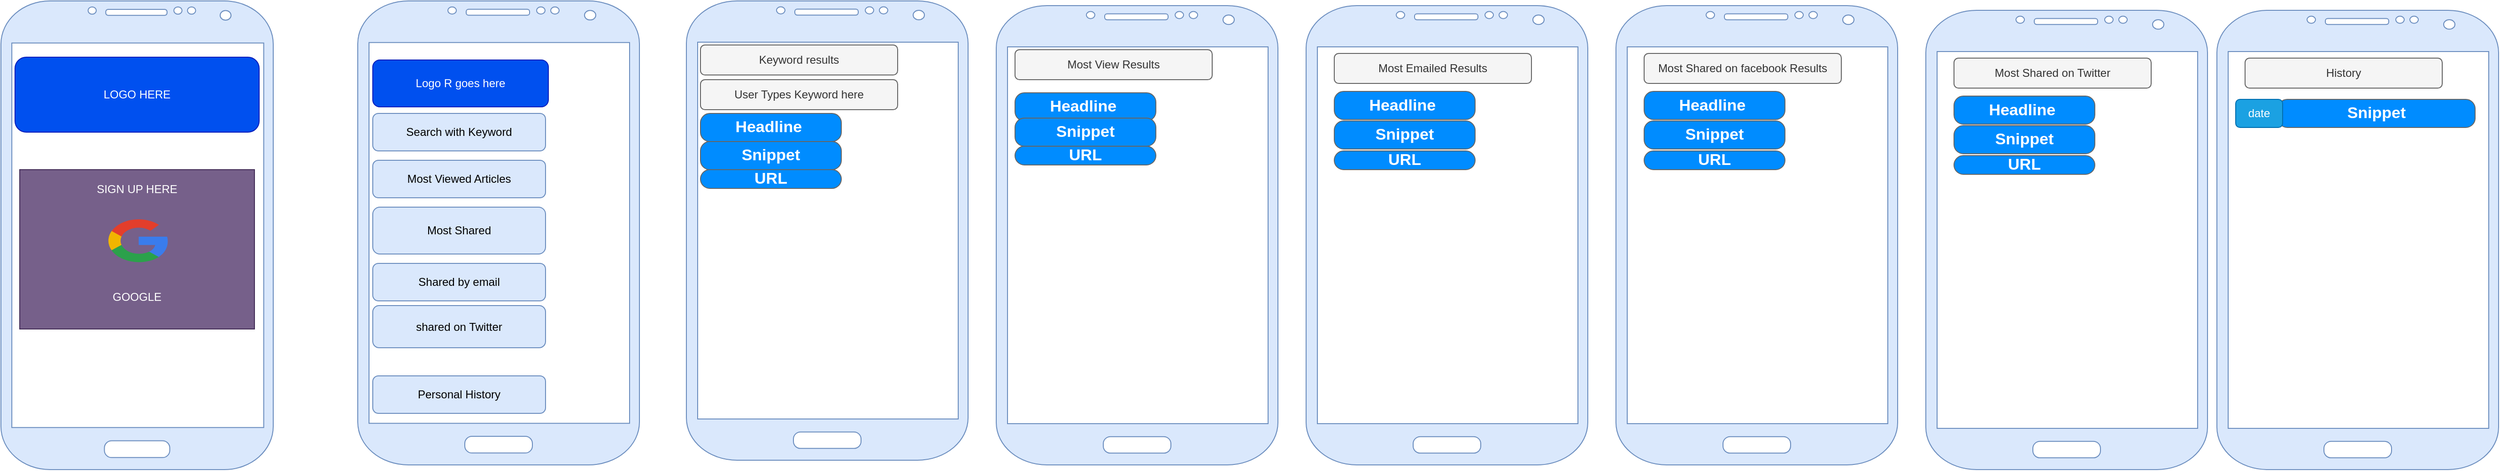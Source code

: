 <mxfile version="10.5.8" type="github"><diagram id="GQ2IxhUwB_cvrgjPhTS-" name="Page-1"><mxGraphModel dx="1074" dy="567" grid="1" gridSize="10" guides="1" tooltips="1" connect="1" arrows="1" fold="1" page="1" pageScale="1" pageWidth="850" pageHeight="1100" math="0" shadow="0"><root><mxCell id="0"/><mxCell id="1" parent="0"/><mxCell id="2MNcRia2zN43_j6pel_x-1" value="" style="verticalLabelPosition=bottom;verticalAlign=top;html=1;shadow=0;dashed=0;strokeWidth=1;shape=mxgraph.android.phone2;fillColor=#dae8fc;strokeColor=#6c8ebf;" parent="1" vertex="1"><mxGeometry x="20" y="20" width="290" height="500" as="geometry"/></mxCell><mxCell id="2MNcRia2zN43_j6pel_x-2" value="LOGO HERE" style="rounded=1;whiteSpace=wrap;html=1;fillColor=#0050ef;strokeColor=#001DBC;fontColor=#ffffff;" parent="1" vertex="1"><mxGeometry x="35" y="80" width="260" height="80" as="geometry"/></mxCell><mxCell id="2MNcRia2zN43_j6pel_x-4" value="SIGN UP HERE&lt;br&gt;&lt;br&gt;&lt;br&gt;&lt;br&gt;&lt;br&gt;&lt;br&gt;&lt;br&gt;&lt;br&gt;GOOGLE&lt;br&gt;&lt;br&gt;" style="rounded=0;whiteSpace=wrap;html=1;fillColor=#76608a;strokeColor=#432D57;fontColor=#ffffff;" parent="1" vertex="1"><mxGeometry x="40" y="200" width="250" height="170" as="geometry"/></mxCell><mxCell id="2MNcRia2zN43_j6pel_x-6" value="" style="verticalLabelPosition=bottom;verticalAlign=top;html=1;shadow=0;dashed=0;strokeWidth=1;shape=mxgraph.android.phone2;fillColor=#dae8fc;strokeColor=#6c8ebf;" parent="1" vertex="1"><mxGeometry x="400" y="20" width="300" height="495" as="geometry"/></mxCell><mxCell id="2MNcRia2zN43_j6pel_x-16" value="Search with Keyword" style="rounded=1;whiteSpace=wrap;html=1;fillColor=#dae8fc;strokeColor=#6c8ebf;" parent="1" vertex="1"><mxGeometry x="416" y="140" width="184" height="40" as="geometry"/></mxCell><mxCell id="2MNcRia2zN43_j6pel_x-17" value="Most Viewed Articles" style="rounded=1;whiteSpace=wrap;html=1;fillColor=#dae8fc;strokeColor=#6c8ebf;" parent="1" vertex="1"><mxGeometry x="416" y="190" width="184" height="40" as="geometry"/></mxCell><mxCell id="2MNcRia2zN43_j6pel_x-18" value="Logo R goes here" style="rounded=1;whiteSpace=wrap;html=1;fillColor=#0050ef;strokeColor=#001DBC;fontColor=#ffffff;" parent="1" vertex="1"><mxGeometry x="416" y="83" width="187" height="50" as="geometry"/></mxCell><mxCell id="2MNcRia2zN43_j6pel_x-19" value="" style="verticalLabelPosition=bottom;verticalAlign=top;html=1;shadow=0;dashed=0;strokeWidth=1;shape=mxgraph.android.phone2;fillColor=#dae8fc;strokeColor=#6c8ebf;" parent="1" vertex="1"><mxGeometry x="750" y="20" width="300" height="490" as="geometry"/></mxCell><mxCell id="2MNcRia2zN43_j6pel_x-20" value="Personal History" style="rounded=1;whiteSpace=wrap;html=1;fillColor=#dae8fc;strokeColor=#6c8ebf;" parent="1" vertex="1"><mxGeometry x="416" y="420" width="184" height="40" as="geometry"/></mxCell><mxCell id="2MNcRia2zN43_j6pel_x-21" value="Keyword results" style="rounded=1;whiteSpace=wrap;html=1;fillColor=#f5f5f5;strokeColor=#666666;fontColor=#333333;" parent="1" vertex="1"><mxGeometry x="765" y="67" width="210" height="32" as="geometry"/></mxCell><mxCell id="2MNcRia2zN43_j6pel_x-24" value="Headline&amp;nbsp;" style="strokeWidth=1;shadow=0;dashed=0;align=center;html=1;shape=mxgraph.mockup.buttons.button;strokeColor=#666666;fontColor=#ffffff;mainText=;buttonStyle=round;fontSize=17;fontStyle=1;fillColor=#008cff;whiteSpace=wrap;" parent="1" vertex="1"><mxGeometry x="765" y="140" width="150" height="30" as="geometry"/></mxCell><mxCell id="2MNcRia2zN43_j6pel_x-25" value="Snippet" style="strokeWidth=1;shadow=0;dashed=0;align=center;html=1;shape=mxgraph.mockup.buttons.button;strokeColor=#666666;fontColor=#ffffff;mainText=;buttonStyle=round;fontSize=17;fontStyle=1;fillColor=#008cff;whiteSpace=wrap;" parent="1" vertex="1"><mxGeometry x="765" y="170" width="150" height="30" as="geometry"/></mxCell><mxCell id="2MNcRia2zN43_j6pel_x-26" value="URL" style="strokeWidth=1;shadow=0;dashed=0;align=center;html=1;shape=mxgraph.mockup.buttons.button;strokeColor=#666666;fontColor=#ffffff;mainText=;buttonStyle=round;fontSize=17;fontStyle=1;fillColor=#008cff;whiteSpace=wrap;" parent="1" vertex="1"><mxGeometry x="765" y="200" width="150" height="20" as="geometry"/></mxCell><mxCell id="-n0FD6R2Hw9zVLbW0PKk-3" value="Most Shared" style="rounded=1;whiteSpace=wrap;html=1;fillColor=#dae8fc;strokeColor=#6c8ebf;" parent="1" vertex="1"><mxGeometry x="416" y="240" width="184" height="50" as="geometry"/></mxCell><mxCell id="-n0FD6R2Hw9zVLbW0PKk-4" value="Shared by email" style="rounded=1;whiteSpace=wrap;html=1;fillColor=#dae8fc;strokeColor=#6c8ebf;" parent="1" vertex="1"><mxGeometry x="416" y="300" width="184" height="40" as="geometry"/></mxCell><mxCell id="-n0FD6R2Hw9zVLbW0PKk-5" value="shared on Twitter" style="rounded=1;whiteSpace=wrap;html=1;fillColor=#dae8fc;strokeColor=#6c8ebf;" parent="1" vertex="1"><mxGeometry x="416" y="345" width="184" height="45" as="geometry"/></mxCell><mxCell id="-n0FD6R2Hw9zVLbW0PKk-7" value="User Types Keyword here" style="rounded=1;whiteSpace=wrap;html=1;fillColor=#f5f5f5;strokeColor=#666666;fontColor=#333333;" parent="1" vertex="1"><mxGeometry x="765" y="104" width="210" height="32" as="geometry"/></mxCell><mxCell id="-n0FD6R2Hw9zVLbW0PKk-8" value="" style="dashed=0;outlineConnect=0;html=1;align=center;labelPosition=center;verticalLabelPosition=bottom;verticalAlign=top;shape=mxgraph.weblogos.google" parent="1" vertex="1"><mxGeometry x="133" y="251" width="65" height="49" as="geometry"/></mxCell><mxCell id="-n0FD6R2Hw9zVLbW0PKk-10" value="" style="verticalLabelPosition=bottom;verticalAlign=top;html=1;shadow=0;dashed=0;strokeWidth=1;shape=mxgraph.android.phone2;fillColor=#dae8fc;strokeColor=#6c8ebf;" parent="1" vertex="1"><mxGeometry x="1080" y="25" width="300" height="490" as="geometry"/></mxCell><mxCell id="-n0FD6R2Hw9zVLbW0PKk-11" value="Most View Results" style="rounded=1;whiteSpace=wrap;html=1;fillColor=#f5f5f5;strokeColor=#666666;fontColor=#333333;" parent="1" vertex="1"><mxGeometry x="1100" y="72" width="210" height="32" as="geometry"/></mxCell><mxCell id="-n0FD6R2Hw9zVLbW0PKk-12" value="Headline&amp;nbsp;" style="strokeWidth=1;shadow=0;dashed=0;align=center;html=1;shape=mxgraph.mockup.buttons.button;strokeColor=#666666;fontColor=#ffffff;mainText=;buttonStyle=round;fontSize=17;fontStyle=1;fillColor=#008cff;whiteSpace=wrap;" parent="1" vertex="1"><mxGeometry x="1100" y="118" width="150" height="30" as="geometry"/></mxCell><mxCell id="-n0FD6R2Hw9zVLbW0PKk-13" value="Snippet" style="strokeWidth=1;shadow=0;dashed=0;align=center;html=1;shape=mxgraph.mockup.buttons.button;strokeColor=#666666;fontColor=#ffffff;mainText=;buttonStyle=round;fontSize=17;fontStyle=1;fillColor=#008cff;whiteSpace=wrap;" parent="1" vertex="1"><mxGeometry x="1100" y="145" width="150" height="30" as="geometry"/></mxCell><mxCell id="-n0FD6R2Hw9zVLbW0PKk-14" value="URL" style="strokeWidth=1;shadow=0;dashed=0;align=center;html=1;shape=mxgraph.mockup.buttons.button;strokeColor=#666666;fontColor=#ffffff;mainText=;buttonStyle=round;fontSize=17;fontStyle=1;fillColor=#008cff;whiteSpace=wrap;" parent="1" vertex="1"><mxGeometry x="1100" y="175" width="150" height="20" as="geometry"/></mxCell><mxCell id="-n0FD6R2Hw9zVLbW0PKk-16" value="" style="verticalLabelPosition=bottom;verticalAlign=top;html=1;shadow=0;dashed=0;strokeWidth=1;shape=mxgraph.android.phone2;fillColor=#dae8fc;strokeColor=#6c8ebf;" parent="1" vertex="1"><mxGeometry x="1410" y="25" width="300" height="490" as="geometry"/></mxCell><mxCell id="-n0FD6R2Hw9zVLbW0PKk-17" value="Most Emailed Results" style="rounded=1;whiteSpace=wrap;html=1;fillColor=#f5f5f5;strokeColor=#666666;fontColor=#333333;" parent="1" vertex="1"><mxGeometry x="1440" y="76" width="210" height="32" as="geometry"/></mxCell><mxCell id="-n0FD6R2Hw9zVLbW0PKk-18" value="Headline&amp;nbsp;" style="strokeWidth=1;shadow=0;dashed=0;align=center;html=1;shape=mxgraph.mockup.buttons.button;strokeColor=#666666;fontColor=#ffffff;mainText=;buttonStyle=round;fontSize=17;fontStyle=1;fillColor=#008cff;whiteSpace=wrap;" parent="1" vertex="1"><mxGeometry x="1440" y="116.5" width="150" height="30" as="geometry"/></mxCell><mxCell id="-n0FD6R2Hw9zVLbW0PKk-19" value="Snippet" style="strokeWidth=1;shadow=0;dashed=0;align=center;html=1;shape=mxgraph.mockup.buttons.button;strokeColor=#666666;fontColor=#ffffff;mainText=;buttonStyle=round;fontSize=17;fontStyle=1;fillColor=#008cff;whiteSpace=wrap;" parent="1" vertex="1"><mxGeometry x="1440" y="148" width="150" height="30" as="geometry"/></mxCell><mxCell id="-n0FD6R2Hw9zVLbW0PKk-20" value="URL" style="strokeWidth=1;shadow=0;dashed=0;align=center;html=1;shape=mxgraph.mockup.buttons.button;strokeColor=#666666;fontColor=#ffffff;mainText=;buttonStyle=round;fontSize=17;fontStyle=1;fillColor=#008cff;whiteSpace=wrap;" parent="1" vertex="1"><mxGeometry x="1440" y="180" width="150" height="20" as="geometry"/></mxCell><mxCell id="-n0FD6R2Hw9zVLbW0PKk-22" value="" style="verticalLabelPosition=bottom;verticalAlign=top;html=1;shadow=0;dashed=0;strokeWidth=1;shape=mxgraph.android.phone2;fillColor=#dae8fc;strokeColor=#6c8ebf;" parent="1" vertex="1"><mxGeometry x="1740" y="25" width="300" height="490" as="geometry"/></mxCell><mxCell id="-n0FD6R2Hw9zVLbW0PKk-23" value="Most Shared on facebook Results" style="rounded=1;whiteSpace=wrap;html=1;fillColor=#f5f5f5;strokeColor=#666666;fontColor=#333333;" parent="1" vertex="1"><mxGeometry x="1770" y="76" width="210" height="32" as="geometry"/></mxCell><mxCell id="-n0FD6R2Hw9zVLbW0PKk-24" value="Headline&amp;nbsp;" style="strokeWidth=1;shadow=0;dashed=0;align=center;html=1;shape=mxgraph.mockup.buttons.button;strokeColor=#666666;fontColor=#ffffff;mainText=;buttonStyle=round;fontSize=17;fontStyle=1;fillColor=#008cff;whiteSpace=wrap;" parent="1" vertex="1"><mxGeometry x="1770" y="116.5" width="150" height="30" as="geometry"/></mxCell><mxCell id="-n0FD6R2Hw9zVLbW0PKk-25" value="Snippet" style="strokeWidth=1;shadow=0;dashed=0;align=center;html=1;shape=mxgraph.mockup.buttons.button;strokeColor=#666666;fontColor=#ffffff;mainText=;buttonStyle=round;fontSize=17;fontStyle=1;fillColor=#008cff;whiteSpace=wrap;" parent="1" vertex="1"><mxGeometry x="1770" y="148" width="150" height="30" as="geometry"/></mxCell><mxCell id="-n0FD6R2Hw9zVLbW0PKk-26" value="URL" style="strokeWidth=1;shadow=0;dashed=0;align=center;html=1;shape=mxgraph.mockup.buttons.button;strokeColor=#666666;fontColor=#ffffff;mainText=;buttonStyle=round;fontSize=17;fontStyle=1;fillColor=#008cff;whiteSpace=wrap;" parent="1" vertex="1"><mxGeometry x="1770" y="180" width="150" height="20" as="geometry"/></mxCell><mxCell id="-n0FD6R2Hw9zVLbW0PKk-27" value="" style="verticalLabelPosition=bottom;verticalAlign=top;html=1;shadow=0;dashed=0;strokeWidth=1;shape=mxgraph.android.phone2;fillColor=#dae8fc;strokeColor=#6c8ebf;" parent="1" vertex="1"><mxGeometry x="2070" y="30" width="300" height="490" as="geometry"/></mxCell><mxCell id="-n0FD6R2Hw9zVLbW0PKk-28" value="Most Shared on Twitter" style="rounded=1;whiteSpace=wrap;html=1;fillColor=#f5f5f5;strokeColor=#666666;fontColor=#333333;" parent="1" vertex="1"><mxGeometry x="2100" y="81" width="210" height="32" as="geometry"/></mxCell><mxCell id="-n0FD6R2Hw9zVLbW0PKk-29" value="Headline&amp;nbsp;" style="strokeWidth=1;shadow=0;dashed=0;align=center;html=1;shape=mxgraph.mockup.buttons.button;strokeColor=#666666;fontColor=#ffffff;mainText=;buttonStyle=round;fontSize=17;fontStyle=1;fillColor=#008cff;whiteSpace=wrap;" parent="1" vertex="1"><mxGeometry x="2100" y="121.5" width="150" height="30" as="geometry"/></mxCell><mxCell id="-n0FD6R2Hw9zVLbW0PKk-30" value="Snippet" style="strokeWidth=1;shadow=0;dashed=0;align=center;html=1;shape=mxgraph.mockup.buttons.button;strokeColor=#666666;fontColor=#ffffff;mainText=;buttonStyle=round;fontSize=17;fontStyle=1;fillColor=#008cff;whiteSpace=wrap;" parent="1" vertex="1"><mxGeometry x="2100" y="153" width="150" height="30" as="geometry"/></mxCell><mxCell id="-n0FD6R2Hw9zVLbW0PKk-31" value="URL" style="strokeWidth=1;shadow=0;dashed=0;align=center;html=1;shape=mxgraph.mockup.buttons.button;strokeColor=#666666;fontColor=#ffffff;mainText=;buttonStyle=round;fontSize=17;fontStyle=1;fillColor=#008cff;whiteSpace=wrap;" parent="1" vertex="1"><mxGeometry x="2100" y="185" width="150" height="20" as="geometry"/></mxCell><mxCell id="-n0FD6R2Hw9zVLbW0PKk-32" value="" style="verticalLabelPosition=bottom;verticalAlign=top;html=1;shadow=0;dashed=0;strokeWidth=1;shape=mxgraph.android.phone2;fillColor=#dae8fc;strokeColor=#6c8ebf;" parent="1" vertex="1"><mxGeometry x="2380" y="30" width="300" height="490" as="geometry"/></mxCell><mxCell id="-n0FD6R2Hw9zVLbW0PKk-33" value="History" style="rounded=1;whiteSpace=wrap;html=1;fillColor=#f5f5f5;strokeColor=#666666;fontColor=#333333;" parent="1" vertex="1"><mxGeometry x="2410" y="81" width="210" height="32" as="geometry"/></mxCell><mxCell id="-n0FD6R2Hw9zVLbW0PKk-35" value="Snippet" style="strokeWidth=1;shadow=0;dashed=0;align=center;html=1;shape=mxgraph.mockup.buttons.button;strokeColor=#666666;fontColor=#ffffff;mainText=;buttonStyle=round;fontSize=17;fontStyle=1;fillColor=#008cff;whiteSpace=wrap;" parent="1" vertex="1"><mxGeometry x="2445" y="125" width="210" height="30" as="geometry"/></mxCell><mxCell id="-n0FD6R2Hw9zVLbW0PKk-37" value="date" style="rounded=1;whiteSpace=wrap;html=1;fillColor=#1ba1e2;strokeColor=#006EAF;fontColor=#ffffff;" parent="1" vertex="1"><mxGeometry x="2400" y="125" width="50" height="30" as="geometry"/></mxCell></root></mxGraphModel></diagram></mxfile>